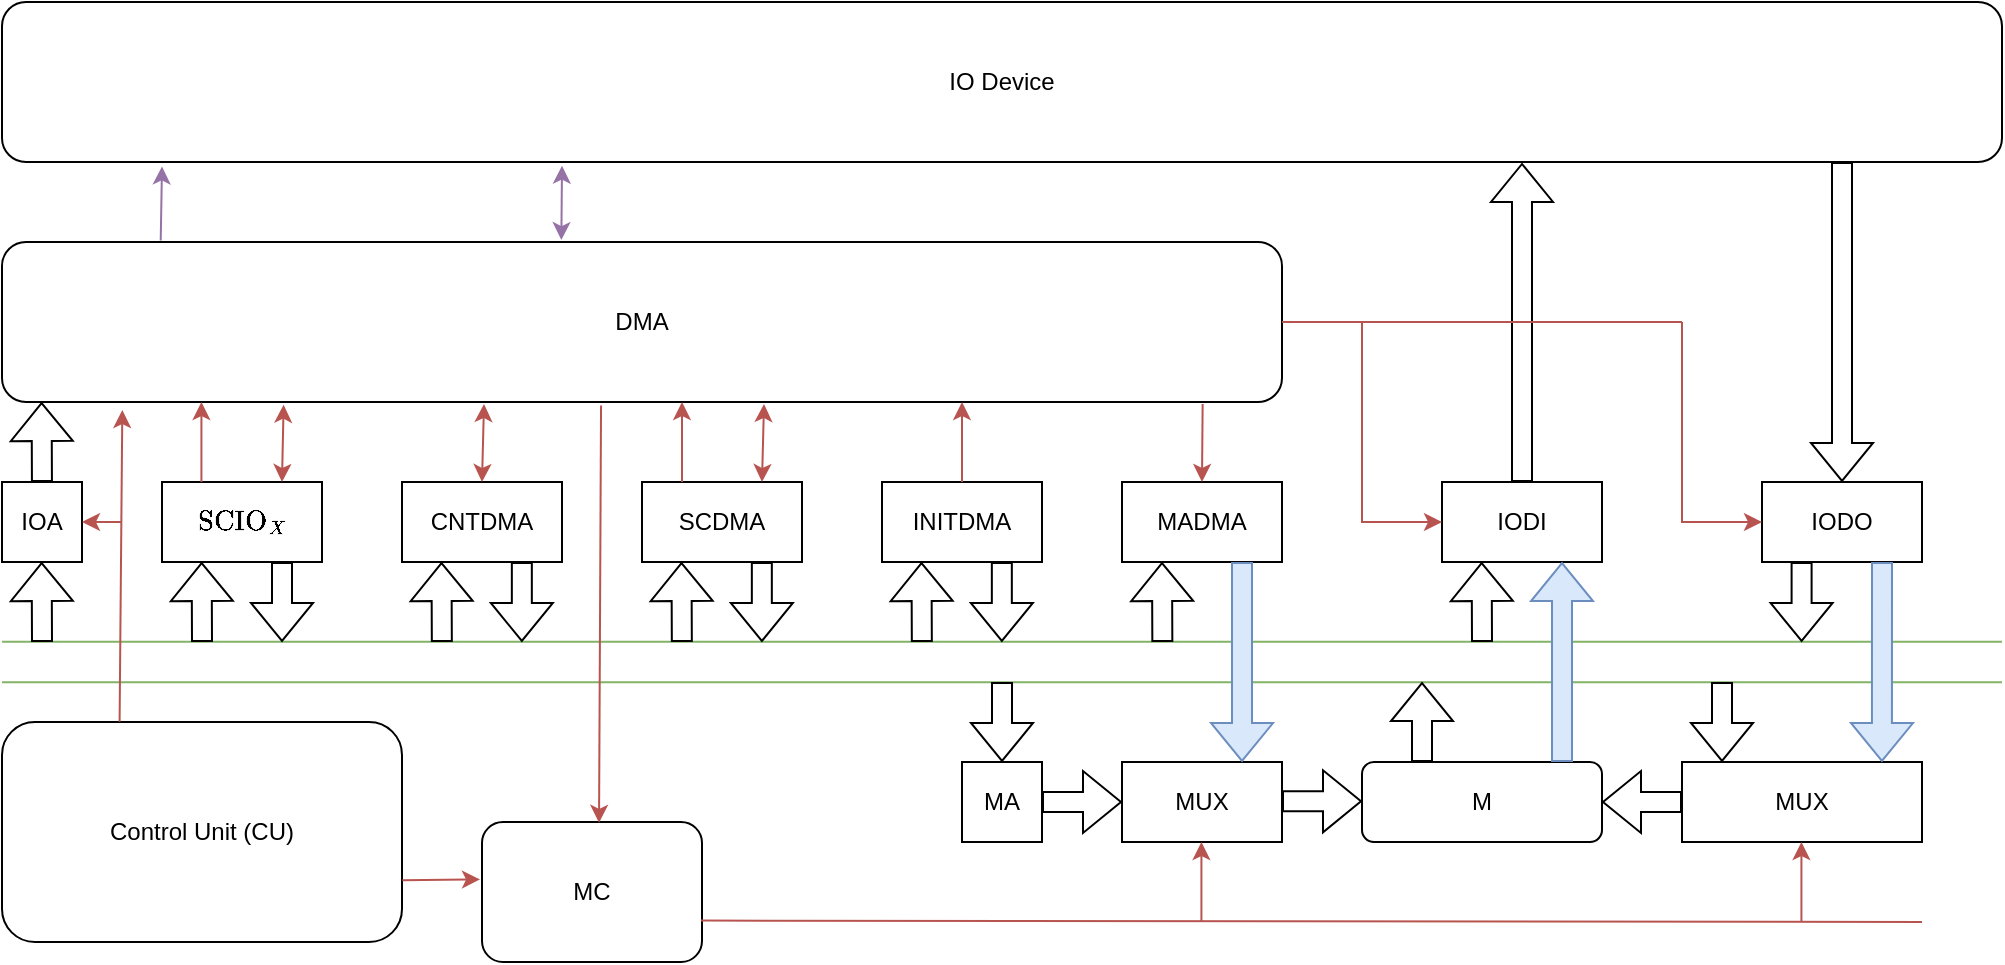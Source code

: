 <mxfile version="24.8.3">
  <diagram name="Page-1" id="qgboC0yW0NJ7pntvo6_7">
    <mxGraphModel dx="1430" dy="790" grid="1" gridSize="10" guides="1" tooltips="1" connect="1" arrows="1" fold="1" page="1" pageScale="1" pageWidth="1169" pageHeight="827" math="1" shadow="0">
      <root>
        <mxCell id="0" />
        <mxCell id="1" parent="0" />
        <mxCell id="w4ypoUHhYFHXSaaBUVkP-8" value="M" style="rounded=1;whiteSpace=wrap;html=1;" parent="1" vertex="1">
          <mxGeometry x="720" y="460" width="120" height="40" as="geometry" />
        </mxCell>
        <mxCell id="w4ypoUHhYFHXSaaBUVkP-9" value="MA" style="rounded=0;whiteSpace=wrap;html=1;" parent="1" vertex="1">
          <mxGeometry x="520" y="460" width="40" height="40" as="geometry" />
        </mxCell>
        <mxCell id="w4ypoUHhYFHXSaaBUVkP-34" value="" style="shape=link;html=1;rounded=0;width=20.286;fillColor=#d5e8d4;strokeColor=#82b366;shadow=0;flowAnimation=0;targetPerimeterSpacing=6;sourcePerimeterSpacing=6;endSize=10;startSize=10;" parent="1" edge="1">
          <mxGeometry width="100" relative="1" as="geometry">
            <mxPoint x="40" y="410" as="sourcePoint" />
            <mxPoint x="1040" y="410" as="targetPoint" />
          </mxGeometry>
        </mxCell>
        <mxCell id="w4ypoUHhYFHXSaaBUVkP-38" value="Control Unit (CU)" style="rounded=1;whiteSpace=wrap;html=1;" parent="1" vertex="1">
          <mxGeometry x="40" y="440" width="200" height="110" as="geometry" />
        </mxCell>
        <mxCell id="2lLsVIhMsumLbUNGmyRP-3" value="SCDMA" style="rounded=0;whiteSpace=wrap;html=1;" vertex="1" parent="1">
          <mxGeometry x="360" y="320" width="80" height="40" as="geometry" />
        </mxCell>
        <mxCell id="2lLsVIhMsumLbUNGmyRP-4" value="MADMA" style="rounded=0;whiteSpace=wrap;html=1;" vertex="1" parent="1">
          <mxGeometry x="600" y="320" width="80" height="40" as="geometry" />
        </mxCell>
        <mxCell id="2lLsVIhMsumLbUNGmyRP-5" value="INITDMA" style="rounded=0;whiteSpace=wrap;html=1;" vertex="1" parent="1">
          <mxGeometry x="480" y="320" width="80" height="40" as="geometry" />
        </mxCell>
        <mxCell id="2lLsVIhMsumLbUNGmyRP-6" value="CNTDMA" style="rounded=0;whiteSpace=wrap;html=1;" vertex="1" parent="1">
          <mxGeometry x="240" y="320" width="80" height="40" as="geometry" />
        </mxCell>
        <mxCell id="2lLsVIhMsumLbUNGmyRP-7" value="IOA" style="rounded=0;whiteSpace=wrap;html=1;" vertex="1" parent="1">
          <mxGeometry x="40" y="320" width="40" height="40" as="geometry" />
        </mxCell>
        <mxCell id="2lLsVIhMsumLbUNGmyRP-8" value="$$\text{SCIO}_{X}$$" style="rounded=0;whiteSpace=wrap;html=1;" vertex="1" parent="1">
          <mxGeometry x="120" y="320" width="80" height="40" as="geometry" />
        </mxCell>
        <mxCell id="2lLsVIhMsumLbUNGmyRP-10" value="MC" style="rounded=1;whiteSpace=wrap;html=1;" vertex="1" parent="1">
          <mxGeometry x="280" y="490" width="110" height="70" as="geometry" />
        </mxCell>
        <mxCell id="2lLsVIhMsumLbUNGmyRP-11" value="DMA" style="rounded=1;whiteSpace=wrap;html=1;" vertex="1" parent="1">
          <mxGeometry x="40" y="200" width="640" height="80" as="geometry" />
        </mxCell>
        <mxCell id="2lLsVIhMsumLbUNGmyRP-12" value="IO Device" style="rounded=1;whiteSpace=wrap;html=1;" vertex="1" parent="1">
          <mxGeometry x="40" y="80" width="1000" height="80" as="geometry" />
        </mxCell>
        <mxCell id="2lLsVIhMsumLbUNGmyRP-13" value="" style="shape=flexArrow;endArrow=classic;html=1;rounded=0;entryX=0.5;entryY=0;entryDx=0;entryDy=0;" edge="1" parent="1" target="w4ypoUHhYFHXSaaBUVkP-9">
          <mxGeometry width="50" height="50" relative="1" as="geometry">
            <mxPoint x="540" y="420" as="sourcePoint" />
            <mxPoint x="700" y="410" as="targetPoint" />
          </mxGeometry>
        </mxCell>
        <mxCell id="2lLsVIhMsumLbUNGmyRP-14" value="MUX" style="rounded=0;whiteSpace=wrap;html=1;" vertex="1" parent="1">
          <mxGeometry x="600" y="460" width="80" height="40" as="geometry" />
        </mxCell>
        <mxCell id="2lLsVIhMsumLbUNGmyRP-15" value="" style="shape=flexArrow;endArrow=classic;html=1;rounded=0;exitX=0.5;exitY=1;exitDx=0;exitDy=0;entryX=0.5;entryY=0;entryDx=0;entryDy=0;fillColor=#dae8fc;strokeColor=#6c8ebf;" edge="1" parent="1">
          <mxGeometry width="50" height="50" relative="1" as="geometry">
            <mxPoint x="660" y="360" as="sourcePoint" />
            <mxPoint x="660" y="460" as="targetPoint" />
          </mxGeometry>
        </mxCell>
        <mxCell id="2lLsVIhMsumLbUNGmyRP-16" value="" style="shape=flexArrow;endArrow=classic;html=1;rounded=0;exitX=1;exitY=0.5;exitDx=0;exitDy=0;" edge="1" parent="1" source="w4ypoUHhYFHXSaaBUVkP-9" target="2lLsVIhMsumLbUNGmyRP-14">
          <mxGeometry width="50" height="50" relative="1" as="geometry">
            <mxPoint x="650" y="460" as="sourcePoint" />
            <mxPoint x="700" y="410" as="targetPoint" />
          </mxGeometry>
        </mxCell>
        <mxCell id="2lLsVIhMsumLbUNGmyRP-17" value="" style="shape=flexArrow;endArrow=classic;html=1;rounded=0;exitX=1;exitY=0.5;exitDx=0;exitDy=0;" edge="1" parent="1">
          <mxGeometry width="50" height="50" relative="1" as="geometry">
            <mxPoint x="680" y="479.66" as="sourcePoint" />
            <mxPoint x="720" y="479.66" as="targetPoint" />
          </mxGeometry>
        </mxCell>
        <mxCell id="2lLsVIhMsumLbUNGmyRP-18" value="MUX" style="rounded=0;whiteSpace=wrap;html=1;" vertex="1" parent="1">
          <mxGeometry x="880" y="460" width="120" height="40" as="geometry" />
        </mxCell>
        <mxCell id="2lLsVIhMsumLbUNGmyRP-21" value="" style="shape=flexArrow;endArrow=classic;html=1;rounded=0;exitX=0.25;exitY=0;exitDx=0;exitDy=0;" edge="1" parent="1" source="w4ypoUHhYFHXSaaBUVkP-8">
          <mxGeometry width="50" height="50" relative="1" as="geometry">
            <mxPoint x="530" y="380" as="sourcePoint" />
            <mxPoint x="750" y="420" as="targetPoint" />
          </mxGeometry>
        </mxCell>
        <mxCell id="2lLsVIhMsumLbUNGmyRP-22" value="IODI" style="rounded=0;whiteSpace=wrap;html=1;" vertex="1" parent="1">
          <mxGeometry x="760" y="320" width="80" height="40" as="geometry" />
        </mxCell>
        <mxCell id="2lLsVIhMsumLbUNGmyRP-23" value="IODO" style="rounded=0;whiteSpace=wrap;html=1;" vertex="1" parent="1">
          <mxGeometry x="920" y="320" width="80" height="40" as="geometry" />
        </mxCell>
        <mxCell id="2lLsVIhMsumLbUNGmyRP-24" value="" style="shape=flexArrow;endArrow=classic;html=1;rounded=0;entryX=0.5;entryY=1;entryDx=0;entryDy=0;fillColor=#dae8fc;strokeColor=#6c8ebf;" edge="1" parent="1">
          <mxGeometry width="50" height="50" relative="1" as="geometry">
            <mxPoint x="820" y="460" as="sourcePoint" />
            <mxPoint x="820" y="360" as="targetPoint" />
          </mxGeometry>
        </mxCell>
        <mxCell id="2lLsVIhMsumLbUNGmyRP-25" value="" style="shape=flexArrow;endArrow=classic;html=1;rounded=0;" edge="1" parent="1">
          <mxGeometry width="50" height="50" relative="1" as="geometry">
            <mxPoint x="900" y="420" as="sourcePoint" />
            <mxPoint x="900" y="460" as="targetPoint" />
          </mxGeometry>
        </mxCell>
        <mxCell id="2lLsVIhMsumLbUNGmyRP-26" value="" style="shape=flexArrow;endArrow=classic;html=1;rounded=0;" edge="1" parent="1">
          <mxGeometry width="50" height="50" relative="1" as="geometry">
            <mxPoint x="939.8" y="360" as="sourcePoint" />
            <mxPoint x="939.8" y="400" as="targetPoint" />
          </mxGeometry>
        </mxCell>
        <mxCell id="2lLsVIhMsumLbUNGmyRP-27" value="" style="shape=flexArrow;endArrow=classic;html=1;rounded=0;entryX=0.833;entryY=0;entryDx=0;entryDy=0;entryPerimeter=0;fillColor=#dae8fc;strokeColor=#6c8ebf;" edge="1" parent="1" target="2lLsVIhMsumLbUNGmyRP-18">
          <mxGeometry width="50" height="50" relative="1" as="geometry">
            <mxPoint x="980" y="360" as="sourcePoint" />
            <mxPoint x="980" y="400" as="targetPoint" />
          </mxGeometry>
        </mxCell>
        <mxCell id="2lLsVIhMsumLbUNGmyRP-28" value="" style="shape=flexArrow;endArrow=classic;html=1;rounded=0;entryX=1;entryY=0.5;entryDx=0;entryDy=0;exitX=0;exitY=0.5;exitDx=0;exitDy=0;" edge="1" parent="1" source="2lLsVIhMsumLbUNGmyRP-18" target="w4ypoUHhYFHXSaaBUVkP-8">
          <mxGeometry width="50" height="50" relative="1" as="geometry">
            <mxPoint x="910" y="430" as="sourcePoint" />
            <mxPoint x="910" y="470" as="targetPoint" />
          </mxGeometry>
        </mxCell>
        <mxCell id="2lLsVIhMsumLbUNGmyRP-29" value="" style="shape=flexArrow;endArrow=classic;html=1;rounded=0;" edge="1" parent="1" target="2lLsVIhMsumLbUNGmyRP-23">
          <mxGeometry width="50" height="50" relative="1" as="geometry">
            <mxPoint x="960" y="160" as="sourcePoint" />
            <mxPoint x="650" y="410" as="targetPoint" />
          </mxGeometry>
        </mxCell>
        <mxCell id="2lLsVIhMsumLbUNGmyRP-32" value="" style="shape=flexArrow;endArrow=classic;html=1;rounded=0;exitX=0.5;exitY=0;exitDx=0;exitDy=0;entryX=0.76;entryY=1.006;entryDx=0;entryDy=0;entryPerimeter=0;" edge="1" parent="1" source="2lLsVIhMsumLbUNGmyRP-22" target="2lLsVIhMsumLbUNGmyRP-12">
          <mxGeometry width="50" height="50" relative="1" as="geometry">
            <mxPoint x="820" y="330" as="sourcePoint" />
            <mxPoint x="870" y="280" as="targetPoint" />
          </mxGeometry>
        </mxCell>
        <mxCell id="2lLsVIhMsumLbUNGmyRP-33" value="" style="shape=flexArrow;endArrow=classic;html=1;rounded=0;entryX=0.5;entryY=1;entryDx=0;entryDy=0;" edge="1" parent="1">
          <mxGeometry width="50" height="50" relative="1" as="geometry">
            <mxPoint x="780" y="400" as="sourcePoint" />
            <mxPoint x="779.83" y="360" as="targetPoint" />
          </mxGeometry>
        </mxCell>
        <mxCell id="2lLsVIhMsumLbUNGmyRP-34" value="" style="shape=flexArrow;endArrow=classic;html=1;rounded=0;entryX=0.5;entryY=1;entryDx=0;entryDy=0;" edge="1" parent="1">
          <mxGeometry width="50" height="50" relative="1" as="geometry">
            <mxPoint x="620.17" y="400" as="sourcePoint" />
            <mxPoint x="620" y="360" as="targetPoint" />
          </mxGeometry>
        </mxCell>
        <mxCell id="2lLsVIhMsumLbUNGmyRP-38" value="" style="shape=flexArrow;endArrow=classic;html=1;rounded=0;entryX=0.5;entryY=1;entryDx=0;entryDy=0;" edge="1" parent="1">
          <mxGeometry width="50" height="50" relative="1" as="geometry">
            <mxPoint x="140" y="400" as="sourcePoint" />
            <mxPoint x="139.83" y="360" as="targetPoint" />
          </mxGeometry>
        </mxCell>
        <mxCell id="2lLsVIhMsumLbUNGmyRP-39" value="" style="shape=flexArrow;endArrow=classic;html=1;rounded=0;entryX=0.5;entryY=1;entryDx=0;entryDy=0;" edge="1" parent="1">
          <mxGeometry width="50" height="50" relative="1" as="geometry">
            <mxPoint x="60" y="400" as="sourcePoint" />
            <mxPoint x="59.83" y="360" as="targetPoint" />
          </mxGeometry>
        </mxCell>
        <mxCell id="2lLsVIhMsumLbUNGmyRP-40" value="" style="shape=flexArrow;endArrow=classic;html=1;rounded=0;exitX=0.75;exitY=1;exitDx=0;exitDy=0;" edge="1" parent="1" source="2lLsVIhMsumLbUNGmyRP-8">
          <mxGeometry width="50" height="50" relative="1" as="geometry">
            <mxPoint x="150" y="410" as="sourcePoint" />
            <mxPoint x="180" y="400" as="targetPoint" />
          </mxGeometry>
        </mxCell>
        <mxCell id="2lLsVIhMsumLbUNGmyRP-41" value="" style="shape=flexArrow;endArrow=classic;html=1;rounded=0;entryX=0.5;entryY=1;entryDx=0;entryDy=0;" edge="1" parent="1">
          <mxGeometry width="50" height="50" relative="1" as="geometry">
            <mxPoint x="259.92" y="400" as="sourcePoint" />
            <mxPoint x="259.75" y="360" as="targetPoint" />
          </mxGeometry>
        </mxCell>
        <mxCell id="2lLsVIhMsumLbUNGmyRP-42" value="" style="shape=flexArrow;endArrow=classic;html=1;rounded=0;exitX=0.75;exitY=1;exitDx=0;exitDy=0;" edge="1" parent="1">
          <mxGeometry width="50" height="50" relative="1" as="geometry">
            <mxPoint x="299.92" y="360" as="sourcePoint" />
            <mxPoint x="299.92" y="400" as="targetPoint" />
          </mxGeometry>
        </mxCell>
        <mxCell id="2lLsVIhMsumLbUNGmyRP-43" value="" style="shape=flexArrow;endArrow=classic;html=1;rounded=0;entryX=0.5;entryY=1;entryDx=0;entryDy=0;" edge="1" parent="1">
          <mxGeometry width="50" height="50" relative="1" as="geometry">
            <mxPoint x="379.92" y="400" as="sourcePoint" />
            <mxPoint x="379.75" y="360" as="targetPoint" />
          </mxGeometry>
        </mxCell>
        <mxCell id="2lLsVIhMsumLbUNGmyRP-44" value="" style="shape=flexArrow;endArrow=classic;html=1;rounded=0;exitX=0.75;exitY=1;exitDx=0;exitDy=0;" edge="1" parent="1">
          <mxGeometry width="50" height="50" relative="1" as="geometry">
            <mxPoint x="419.92" y="360" as="sourcePoint" />
            <mxPoint x="419.92" y="400" as="targetPoint" />
          </mxGeometry>
        </mxCell>
        <mxCell id="2lLsVIhMsumLbUNGmyRP-45" value="" style="shape=flexArrow;endArrow=classic;html=1;rounded=0;entryX=0.5;entryY=1;entryDx=0;entryDy=0;" edge="1" parent="1">
          <mxGeometry width="50" height="50" relative="1" as="geometry">
            <mxPoint x="499.92" y="400" as="sourcePoint" />
            <mxPoint x="499.75" y="360" as="targetPoint" />
          </mxGeometry>
        </mxCell>
        <mxCell id="2lLsVIhMsumLbUNGmyRP-46" value="" style="shape=flexArrow;endArrow=classic;html=1;rounded=0;exitX=0.75;exitY=1;exitDx=0;exitDy=0;" edge="1" parent="1">
          <mxGeometry width="50" height="50" relative="1" as="geometry">
            <mxPoint x="539.92" y="360" as="sourcePoint" />
            <mxPoint x="539.92" y="400" as="targetPoint" />
          </mxGeometry>
        </mxCell>
        <mxCell id="2lLsVIhMsumLbUNGmyRP-47" value="" style="endArrow=classic;html=1;rounded=0;exitX=0.124;exitY=-0.01;exitDx=0;exitDy=0;exitPerimeter=0;entryX=0.08;entryY=1.028;entryDx=0;entryDy=0;entryPerimeter=0;fillColor=#e1d5e7;strokeColor=#9673a6;" edge="1" parent="1" source="2lLsVIhMsumLbUNGmyRP-11" target="2lLsVIhMsumLbUNGmyRP-12">
          <mxGeometry width="50" height="50" relative="1" as="geometry">
            <mxPoint x="210" y="280" as="sourcePoint" />
            <mxPoint x="260" y="230" as="targetPoint" />
          </mxGeometry>
        </mxCell>
        <mxCell id="2lLsVIhMsumLbUNGmyRP-48" value="" style="endArrow=classic;startArrow=classic;html=1;rounded=0;entryX=0.28;entryY=1.023;entryDx=0;entryDy=0;entryPerimeter=0;exitX=0.437;exitY=-0.012;exitDx=0;exitDy=0;exitPerimeter=0;fillColor=#e1d5e7;strokeColor=#9673a6;" edge="1" parent="1" source="2lLsVIhMsumLbUNGmyRP-11" target="2lLsVIhMsumLbUNGmyRP-12">
          <mxGeometry width="50" height="50" relative="1" as="geometry">
            <mxPoint x="170" y="230" as="sourcePoint" />
            <mxPoint x="220" y="180" as="targetPoint" />
          </mxGeometry>
        </mxCell>
        <mxCell id="2lLsVIhMsumLbUNGmyRP-49" value="" style="shape=flexArrow;endArrow=classic;html=1;rounded=0;entryX=0.5;entryY=1;entryDx=0;entryDy=0;" edge="1" parent="1">
          <mxGeometry width="50" height="50" relative="1" as="geometry">
            <mxPoint x="59.97" y="320" as="sourcePoint" />
            <mxPoint x="59.8" y="280" as="targetPoint" />
          </mxGeometry>
        </mxCell>
        <mxCell id="2lLsVIhMsumLbUNGmyRP-51" value="" style="endArrow=classic;startArrow=classic;html=1;rounded=0;exitX=0.75;exitY=0;exitDx=0;exitDy=0;entryX=0.22;entryY=1.017;entryDx=0;entryDy=0;entryPerimeter=0;fillColor=#f8cecc;strokeColor=#b85450;" edge="1" parent="1" source="2lLsVIhMsumLbUNGmyRP-8" target="2lLsVIhMsumLbUNGmyRP-11">
          <mxGeometry width="50" height="50" relative="1" as="geometry">
            <mxPoint x="140" y="330" as="sourcePoint" />
            <mxPoint x="190" y="280" as="targetPoint" />
          </mxGeometry>
        </mxCell>
        <mxCell id="2lLsVIhMsumLbUNGmyRP-52" value="" style="endArrow=classic;startArrow=classic;html=1;rounded=0;exitX=0.75;exitY=0;exitDx=0;exitDy=0;entryX=0.22;entryY=1.017;entryDx=0;entryDy=0;entryPerimeter=0;fillColor=#f8cecc;strokeColor=#b85450;" edge="1" parent="1">
          <mxGeometry width="50" height="50" relative="1" as="geometry">
            <mxPoint x="280" y="320" as="sourcePoint" />
            <mxPoint x="281" y="281" as="targetPoint" />
          </mxGeometry>
        </mxCell>
        <mxCell id="2lLsVIhMsumLbUNGmyRP-53" value="" style="endArrow=classic;startArrow=classic;html=1;rounded=0;exitX=0.75;exitY=0;exitDx=0;exitDy=0;entryX=0.22;entryY=1.017;entryDx=0;entryDy=0;entryPerimeter=0;fillColor=#f8cecc;strokeColor=#b85450;" edge="1" parent="1">
          <mxGeometry width="50" height="50" relative="1" as="geometry">
            <mxPoint x="420" y="320" as="sourcePoint" />
            <mxPoint x="421" y="281" as="targetPoint" />
          </mxGeometry>
        </mxCell>
        <mxCell id="2lLsVIhMsumLbUNGmyRP-55" value="" style="endArrow=classic;html=1;rounded=0;exitX=0.5;exitY=0;exitDx=0;exitDy=0;entryX=0.75;entryY=1;entryDx=0;entryDy=0;fillColor=#f8cecc;strokeColor=#b85450;" edge="1" parent="1" source="2lLsVIhMsumLbUNGmyRP-5" target="2lLsVIhMsumLbUNGmyRP-11">
          <mxGeometry width="50" height="50" relative="1" as="geometry">
            <mxPoint x="300" y="310" as="sourcePoint" />
            <mxPoint x="350" y="260" as="targetPoint" />
          </mxGeometry>
        </mxCell>
        <mxCell id="2lLsVIhMsumLbUNGmyRP-58" value="" style="endArrow=classic;html=1;rounded=0;exitX=0.5;exitY=0;exitDx=0;exitDy=0;entryX=0.75;entryY=1;entryDx=0;entryDy=0;fillColor=#f8cecc;strokeColor=#b85450;" edge="1" parent="1">
          <mxGeometry width="50" height="50" relative="1" as="geometry">
            <mxPoint x="380" y="320" as="sourcePoint" />
            <mxPoint x="380" y="280" as="targetPoint" />
          </mxGeometry>
        </mxCell>
        <mxCell id="2lLsVIhMsumLbUNGmyRP-59" value="" style="endArrow=classic;html=1;rounded=0;exitX=0.5;exitY=0;exitDx=0;exitDy=0;entryX=0.75;entryY=1;entryDx=0;entryDy=0;fillColor=#f8cecc;strokeColor=#b85450;" edge="1" parent="1">
          <mxGeometry width="50" height="50" relative="1" as="geometry">
            <mxPoint x="139.71" y="320" as="sourcePoint" />
            <mxPoint x="139.71" y="280" as="targetPoint" />
          </mxGeometry>
        </mxCell>
        <mxCell id="2lLsVIhMsumLbUNGmyRP-60" value="" style="endArrow=classic;html=1;rounded=0;exitX=0.938;exitY=1.013;exitDx=0;exitDy=0;entryX=0.5;entryY=0;entryDx=0;entryDy=0;fillColor=#f8cecc;strokeColor=#b85450;exitPerimeter=0;" edge="1" parent="1" source="2lLsVIhMsumLbUNGmyRP-11" target="2lLsVIhMsumLbUNGmyRP-4">
          <mxGeometry width="50" height="50" relative="1" as="geometry">
            <mxPoint x="550" y="350" as="sourcePoint" />
            <mxPoint x="550" y="310" as="targetPoint" />
          </mxGeometry>
        </mxCell>
        <mxCell id="2lLsVIhMsumLbUNGmyRP-61" value="" style="endArrow=none;html=1;rounded=0;exitX=0.995;exitY=0.704;exitDx=0;exitDy=0;exitPerimeter=0;fillColor=#f8cecc;strokeColor=#b85450;" edge="1" parent="1" source="2lLsVIhMsumLbUNGmyRP-10">
          <mxGeometry width="50" height="50" relative="1" as="geometry">
            <mxPoint x="630" y="370" as="sourcePoint" />
            <mxPoint x="1000" y="540" as="targetPoint" />
          </mxGeometry>
        </mxCell>
        <mxCell id="2lLsVIhMsumLbUNGmyRP-62" value="" style="endArrow=classic;html=1;rounded=0;exitX=0.5;exitY=0;exitDx=0;exitDy=0;entryX=0.75;entryY=1;entryDx=0;entryDy=0;fillColor=#f8cecc;strokeColor=#b85450;" edge="1" parent="1">
          <mxGeometry width="50" height="50" relative="1" as="geometry">
            <mxPoint x="639.71" y="540" as="sourcePoint" />
            <mxPoint x="639.71" y="500" as="targetPoint" />
          </mxGeometry>
        </mxCell>
        <mxCell id="2lLsVIhMsumLbUNGmyRP-63" value="" style="endArrow=classic;html=1;rounded=0;exitX=0.5;exitY=0;exitDx=0;exitDy=0;entryX=0.75;entryY=1;entryDx=0;entryDy=0;fillColor=#f8cecc;strokeColor=#b85450;" edge="1" parent="1">
          <mxGeometry width="50" height="50" relative="1" as="geometry">
            <mxPoint x="939.71" y="540" as="sourcePoint" />
            <mxPoint x="939.71" y="500" as="targetPoint" />
          </mxGeometry>
        </mxCell>
        <mxCell id="2lLsVIhMsumLbUNGmyRP-64" value="" style="endArrow=classic;html=1;rounded=0;exitX=1.001;exitY=0.719;exitDx=0;exitDy=0;entryX=-0.009;entryY=0.41;entryDx=0;entryDy=0;fillColor=#f8cecc;strokeColor=#b85450;entryPerimeter=0;exitPerimeter=0;" edge="1" parent="1" source="w4ypoUHhYFHXSaaBUVkP-38" target="2lLsVIhMsumLbUNGmyRP-10">
          <mxGeometry width="50" height="50" relative="1" as="geometry">
            <mxPoint x="550" y="350" as="sourcePoint" />
            <mxPoint x="550" y="310" as="targetPoint" />
          </mxGeometry>
        </mxCell>
        <mxCell id="2lLsVIhMsumLbUNGmyRP-65" value="" style="endArrow=classic;html=1;rounded=0;exitX=0.468;exitY=1.022;exitDx=0;exitDy=0;entryX=0.532;entryY=0.006;entryDx=0;entryDy=0;fillColor=#f8cecc;strokeColor=#b85450;exitPerimeter=0;entryPerimeter=0;" edge="1" parent="1" source="2lLsVIhMsumLbUNGmyRP-11" target="2lLsVIhMsumLbUNGmyRP-10">
          <mxGeometry width="50" height="50" relative="1" as="geometry">
            <mxPoint x="560" y="360" as="sourcePoint" />
            <mxPoint x="560" y="320" as="targetPoint" />
          </mxGeometry>
        </mxCell>
        <mxCell id="2lLsVIhMsumLbUNGmyRP-66" value="" style="endArrow=classic;html=1;rounded=0;exitX=1;exitY=0.5;exitDx=0;exitDy=0;entryX=0;entryY=0.5;entryDx=0;entryDy=0;fillColor=#f8cecc;strokeColor=#b85450;" edge="1" parent="1" source="2lLsVIhMsumLbUNGmyRP-11" target="2lLsVIhMsumLbUNGmyRP-22">
          <mxGeometry width="50" height="50" relative="1" as="geometry">
            <mxPoint x="570" y="370" as="sourcePoint" />
            <mxPoint x="570" y="330" as="targetPoint" />
            <Array as="points">
              <mxPoint x="720" y="240" />
              <mxPoint x="720" y="340" />
            </Array>
          </mxGeometry>
        </mxCell>
        <mxCell id="2lLsVIhMsumLbUNGmyRP-67" value="" style="endArrow=none;html=1;rounded=0;fillColor=#f8cecc;strokeColor=#b85450;" edge="1" parent="1">
          <mxGeometry width="50" height="50" relative="1" as="geometry">
            <mxPoint x="880" y="240" as="sourcePoint" />
            <mxPoint x="720" y="240" as="targetPoint" />
          </mxGeometry>
        </mxCell>
        <mxCell id="2lLsVIhMsumLbUNGmyRP-68" value="" style="endArrow=classic;html=1;rounded=0;entryX=0;entryY=0.5;entryDx=0;entryDy=0;fillColor=#f8cecc;strokeColor=#b85450;" edge="1" parent="1" target="2lLsVIhMsumLbUNGmyRP-23">
          <mxGeometry width="50" height="50" relative="1" as="geometry">
            <mxPoint x="880" y="240" as="sourcePoint" />
            <mxPoint x="490" y="320" as="targetPoint" />
            <Array as="points">
              <mxPoint x="880" y="340" />
            </Array>
          </mxGeometry>
        </mxCell>
        <mxCell id="2lLsVIhMsumLbUNGmyRP-69" value="" style="endArrow=classic;html=1;rounded=0;exitX=0.294;exitY=-0.001;exitDx=0;exitDy=0;entryX=0.094;entryY=1.05;entryDx=0;entryDy=0;fillColor=#f8cecc;strokeColor=#b85450;exitPerimeter=0;entryPerimeter=0;" edge="1" parent="1" source="w4ypoUHhYFHXSaaBUVkP-38" target="2lLsVIhMsumLbUNGmyRP-11">
          <mxGeometry width="50" height="50" relative="1" as="geometry">
            <mxPoint x="580" y="380" as="sourcePoint" />
            <mxPoint x="580" y="340" as="targetPoint" />
          </mxGeometry>
        </mxCell>
        <mxCell id="2lLsVIhMsumLbUNGmyRP-70" value="" style="endArrow=classic;html=1;rounded=0;entryX=1;entryY=0.5;entryDx=0;entryDy=0;fillColor=#f8cecc;strokeColor=#b85450;" edge="1" parent="1" target="2lLsVIhMsumLbUNGmyRP-7">
          <mxGeometry width="50" height="50" relative="1" as="geometry">
            <mxPoint x="100" y="340" as="sourcePoint" />
            <mxPoint x="590" y="350" as="targetPoint" />
          </mxGeometry>
        </mxCell>
      </root>
    </mxGraphModel>
  </diagram>
</mxfile>

